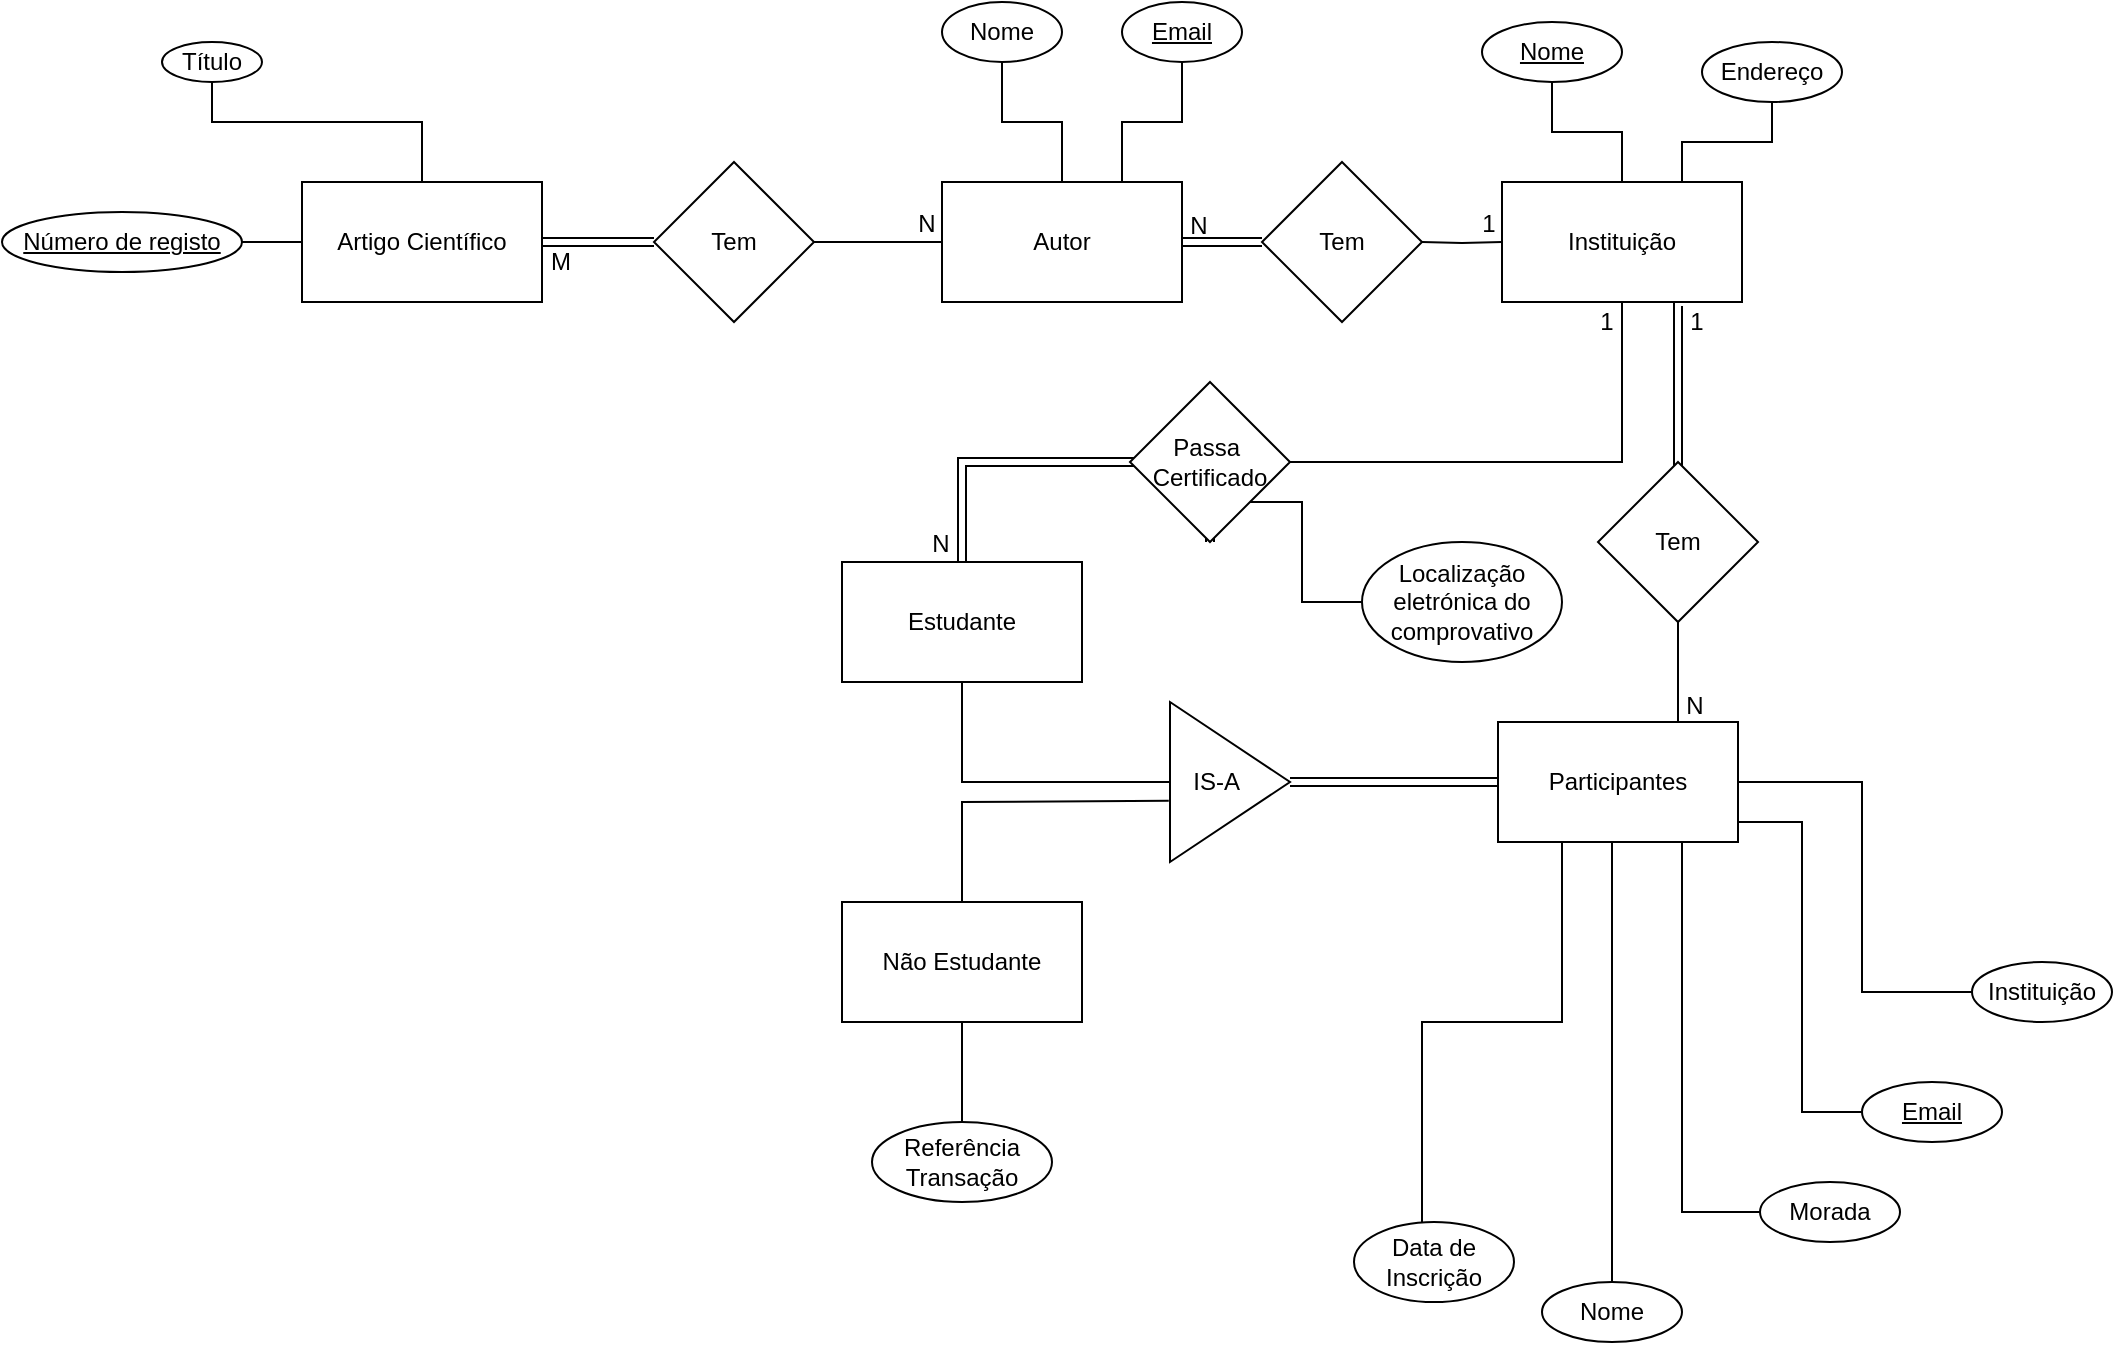 <mxfile version="24.0.0" type="device">
  <diagram name="Página-1" id="SrWvhiI7-UcSUbpZ43rC">
    <mxGraphModel dx="2062" dy="684" grid="1" gridSize="10" guides="1" tooltips="1" connect="1" arrows="1" fold="1" page="1" pageScale="1" pageWidth="827" pageHeight="1169" math="0" shadow="0">
      <root>
        <mxCell id="0" />
        <mxCell id="1" parent="0" />
        <mxCell id="OsvRj8Ey0yu-5x5lteY_-1" value="Artigo Científico" style="rounded=0;whiteSpace=wrap;html=1;" vertex="1" parent="1">
          <mxGeometry x="70" y="270" width="120" height="60" as="geometry" />
        </mxCell>
        <mxCell id="OsvRj8Ey0yu-5x5lteY_-6" style="edgeStyle=orthogonalEdgeStyle;rounded=0;orthogonalLoop=1;jettySize=auto;html=1;exitX=0.5;exitY=1;exitDx=0;exitDy=0;entryX=0.5;entryY=0;entryDx=0;entryDy=0;endArrow=none;endFill=0;" edge="1" parent="1" source="OsvRj8Ey0yu-5x5lteY_-2" target="OsvRj8Ey0yu-5x5lteY_-1">
          <mxGeometry relative="1" as="geometry">
            <mxPoint x="25" y="265" as="sourcePoint" />
            <mxPoint x="130" y="315" as="targetPoint" />
            <Array as="points">
              <mxPoint x="25" y="240" />
              <mxPoint x="130" y="240" />
            </Array>
          </mxGeometry>
        </mxCell>
        <mxCell id="OsvRj8Ey0yu-5x5lteY_-2" value="Título" style="ellipse;whiteSpace=wrap;html=1;" vertex="1" parent="1">
          <mxGeometry y="200" width="50" height="20" as="geometry" />
        </mxCell>
        <mxCell id="OsvRj8Ey0yu-5x5lteY_-7" value="" style="edgeStyle=orthogonalEdgeStyle;rounded=0;orthogonalLoop=1;jettySize=auto;html=1;endArrow=none;endFill=0;" edge="1" parent="1" source="OsvRj8Ey0yu-5x5lteY_-3" target="OsvRj8Ey0yu-5x5lteY_-1">
          <mxGeometry relative="1" as="geometry" />
        </mxCell>
        <mxCell id="OsvRj8Ey0yu-5x5lteY_-3" value="&lt;u&gt;Número de registo&lt;/u&gt;" style="ellipse;whiteSpace=wrap;html=1;" vertex="1" parent="1">
          <mxGeometry x="-80" y="285" width="120" height="30" as="geometry" />
        </mxCell>
        <mxCell id="OsvRj8Ey0yu-5x5lteY_-8" value="" style="endArrow=none;html=1;rounded=0;exitX=1;exitY=0.5;exitDx=0;exitDy=0;entryX=0;entryY=0.5;entryDx=0;entryDy=0;shape=link;" edge="1" parent="1" source="OsvRj8Ey0yu-5x5lteY_-1" target="OsvRj8Ey0yu-5x5lteY_-9">
          <mxGeometry width="50" height="50" relative="1" as="geometry">
            <mxPoint x="260" y="330" as="sourcePoint" />
            <mxPoint x="380" y="300" as="targetPoint" />
          </mxGeometry>
        </mxCell>
        <mxCell id="OsvRj8Ey0yu-5x5lteY_-11" value="" style="edgeStyle=orthogonalEdgeStyle;rounded=0;orthogonalLoop=1;jettySize=auto;html=1;endArrow=none;endFill=0;" edge="1" parent="1" source="OsvRj8Ey0yu-5x5lteY_-9" target="OsvRj8Ey0yu-5x5lteY_-10">
          <mxGeometry relative="1" as="geometry" />
        </mxCell>
        <mxCell id="OsvRj8Ey0yu-5x5lteY_-9" value="Tem" style="rhombus;whiteSpace=wrap;html=1;" vertex="1" parent="1">
          <mxGeometry x="246" y="260" width="80" height="80" as="geometry" />
        </mxCell>
        <mxCell id="OsvRj8Ey0yu-5x5lteY_-10" value="Autor" style="rounded=0;whiteSpace=wrap;html=1;" vertex="1" parent="1">
          <mxGeometry x="390" y="270" width="120" height="60" as="geometry" />
        </mxCell>
        <mxCell id="OsvRj8Ey0yu-5x5lteY_-13" value="" style="edgeStyle=orthogonalEdgeStyle;rounded=0;orthogonalLoop=1;jettySize=auto;html=1;endArrow=none;endFill=0;" edge="1" parent="1" source="OsvRj8Ey0yu-5x5lteY_-12" target="OsvRj8Ey0yu-5x5lteY_-10">
          <mxGeometry relative="1" as="geometry" />
        </mxCell>
        <mxCell id="OsvRj8Ey0yu-5x5lteY_-12" value="Nome" style="ellipse;whiteSpace=wrap;html=1;" vertex="1" parent="1">
          <mxGeometry x="390" y="180" width="60" height="30" as="geometry" />
        </mxCell>
        <mxCell id="OsvRj8Ey0yu-5x5lteY_-15" value="" style="edgeStyle=orthogonalEdgeStyle;rounded=0;orthogonalLoop=1;jettySize=auto;html=1;endArrow=none;endFill=0;" edge="1" parent="1" source="OsvRj8Ey0yu-5x5lteY_-14" target="OsvRj8Ey0yu-5x5lteY_-10">
          <mxGeometry relative="1" as="geometry">
            <Array as="points">
              <mxPoint x="510" y="240" />
              <mxPoint x="480" y="240" />
            </Array>
          </mxGeometry>
        </mxCell>
        <mxCell id="OsvRj8Ey0yu-5x5lteY_-14" value="&lt;u&gt;Email&lt;/u&gt;" style="ellipse;whiteSpace=wrap;html=1;" vertex="1" parent="1">
          <mxGeometry x="480" y="180" width="60" height="30" as="geometry" />
        </mxCell>
        <mxCell id="OsvRj8Ey0yu-5x5lteY_-17" value="" style="edgeStyle=orthogonalEdgeStyle;rounded=0;orthogonalLoop=1;jettySize=auto;html=1;endArrow=none;endFill=0;shape=link;" edge="1" parent="1" source="OsvRj8Ey0yu-5x5lteY_-23" target="OsvRj8Ey0yu-5x5lteY_-10">
          <mxGeometry relative="1" as="geometry">
            <mxPoint x="670" y="300" as="sourcePoint" />
          </mxGeometry>
        </mxCell>
        <mxCell id="OsvRj8Ey0yu-5x5lteY_-18" value="N" style="text;html=1;align=center;verticalAlign=middle;resizable=0;points=[];autosize=1;strokeColor=none;fillColor=none;" vertex="1" parent="1">
          <mxGeometry x="367" y="276" width="30" height="30" as="geometry" />
        </mxCell>
        <mxCell id="OsvRj8Ey0yu-5x5lteY_-21" value="M" style="text;html=1;align=center;verticalAlign=middle;resizable=0;points=[];autosize=1;strokeColor=none;fillColor=none;" vertex="1" parent="1">
          <mxGeometry x="184" y="295" width="30" height="30" as="geometry" />
        </mxCell>
        <mxCell id="OsvRj8Ey0yu-5x5lteY_-60" style="edgeStyle=orthogonalEdgeStyle;rounded=0;orthogonalLoop=1;jettySize=auto;html=1;exitX=0.5;exitY=1;exitDx=0;exitDy=0;entryX=0.5;entryY=0;entryDx=0;entryDy=0;endArrow=none;endFill=0;shape=link;" edge="1" parent="1" source="OsvRj8Ey0yu-5x5lteY_-61" target="OsvRj8Ey0yu-5x5lteY_-57">
          <mxGeometry relative="1" as="geometry">
            <Array as="points">
              <mxPoint x="400" y="410" />
            </Array>
          </mxGeometry>
        </mxCell>
        <mxCell id="OsvRj8Ey0yu-5x5lteY_-63" style="edgeStyle=orthogonalEdgeStyle;rounded=0;orthogonalLoop=1;jettySize=auto;html=1;exitX=0.75;exitY=1;exitDx=0;exitDy=0;endArrow=none;endFill=0;shape=link;" edge="1" parent="1" source="OsvRj8Ey0yu-5x5lteY_-22">
          <mxGeometry relative="1" as="geometry">
            <mxPoint x="758" y="430" as="targetPoint" />
            <Array as="points">
              <mxPoint x="758" y="330" />
            </Array>
          </mxGeometry>
        </mxCell>
        <mxCell id="OsvRj8Ey0yu-5x5lteY_-22" value="Instituição" style="rounded=0;whiteSpace=wrap;html=1;" vertex="1" parent="1">
          <mxGeometry x="670" y="270" width="120" height="60" as="geometry" />
        </mxCell>
        <mxCell id="OsvRj8Ey0yu-5x5lteY_-24" value="" style="edgeStyle=orthogonalEdgeStyle;rounded=0;orthogonalLoop=1;jettySize=auto;html=1;endArrow=none;endFill=0;" edge="1" parent="1" target="OsvRj8Ey0yu-5x5lteY_-23">
          <mxGeometry relative="1" as="geometry">
            <mxPoint x="670" y="300" as="sourcePoint" />
            <mxPoint x="510" y="300" as="targetPoint" />
          </mxGeometry>
        </mxCell>
        <mxCell id="OsvRj8Ey0yu-5x5lteY_-23" value="Tem" style="rhombus;whiteSpace=wrap;html=1;" vertex="1" parent="1">
          <mxGeometry x="550" y="260" width="80" height="80" as="geometry" />
        </mxCell>
        <mxCell id="OsvRj8Ey0yu-5x5lteY_-31" value="" style="edgeStyle=orthogonalEdgeStyle;rounded=0;orthogonalLoop=1;jettySize=auto;html=1;endArrow=none;endFill=0;" edge="1" parent="1" source="OsvRj8Ey0yu-5x5lteY_-27" target="OsvRj8Ey0yu-5x5lteY_-22">
          <mxGeometry relative="1" as="geometry" />
        </mxCell>
        <mxCell id="OsvRj8Ey0yu-5x5lteY_-27" value="&lt;u&gt;Nome&lt;/u&gt;" style="ellipse;whiteSpace=wrap;html=1;" vertex="1" parent="1">
          <mxGeometry x="660" y="190" width="70" height="30" as="geometry" />
        </mxCell>
        <mxCell id="OsvRj8Ey0yu-5x5lteY_-30" value="" style="edgeStyle=orthogonalEdgeStyle;rounded=0;orthogonalLoop=1;jettySize=auto;html=1;endArrow=none;endFill=0;" edge="1" parent="1" source="OsvRj8Ey0yu-5x5lteY_-28" target="OsvRj8Ey0yu-5x5lteY_-22">
          <mxGeometry relative="1" as="geometry">
            <Array as="points">
              <mxPoint x="805" y="250" />
              <mxPoint x="760" y="250" />
            </Array>
          </mxGeometry>
        </mxCell>
        <mxCell id="OsvRj8Ey0yu-5x5lteY_-28" value="Endereço" style="ellipse;whiteSpace=wrap;html=1;" vertex="1" parent="1">
          <mxGeometry x="770" y="200" width="70" height="30" as="geometry" />
        </mxCell>
        <mxCell id="OsvRj8Ey0yu-5x5lteY_-32" value="1" style="text;html=1;align=center;verticalAlign=middle;resizable=0;points=[];autosize=1;strokeColor=none;fillColor=none;" vertex="1" parent="1">
          <mxGeometry x="648" y="276" width="30" height="30" as="geometry" />
        </mxCell>
        <mxCell id="OsvRj8Ey0yu-5x5lteY_-33" value="N" style="text;html=1;align=center;verticalAlign=middle;resizable=0;points=[];autosize=1;strokeColor=none;fillColor=none;" vertex="1" parent="1">
          <mxGeometry x="503" y="277" width="30" height="30" as="geometry" />
        </mxCell>
        <mxCell id="OsvRj8Ey0yu-5x5lteY_-34" value="Participantes" style="rounded=0;whiteSpace=wrap;html=1;" vertex="1" parent="1">
          <mxGeometry x="668" y="540" width="120" height="60" as="geometry" />
        </mxCell>
        <mxCell id="OsvRj8Ey0yu-5x5lteY_-36" value="" style="edgeStyle=orthogonalEdgeStyle;rounded=0;orthogonalLoop=1;jettySize=auto;html=1;endArrow=none;endFill=0;" edge="1" parent="1" source="OsvRj8Ey0yu-5x5lteY_-35" target="OsvRj8Ey0yu-5x5lteY_-34">
          <mxGeometry relative="1" as="geometry">
            <Array as="points">
              <mxPoint x="725" y="650" />
              <mxPoint x="725" y="650" />
            </Array>
          </mxGeometry>
        </mxCell>
        <mxCell id="OsvRj8Ey0yu-5x5lteY_-35" value="Nome" style="ellipse;whiteSpace=wrap;html=1;" vertex="1" parent="1">
          <mxGeometry x="690" y="820" width="70" height="30" as="geometry" />
        </mxCell>
        <mxCell id="OsvRj8Ey0yu-5x5lteY_-44" value="" style="edgeStyle=orthogonalEdgeStyle;rounded=0;orthogonalLoop=1;jettySize=auto;html=1;endArrow=none;endFill=0;entryX=0.25;entryY=1;entryDx=0;entryDy=0;" edge="1" parent="1" source="OsvRj8Ey0yu-5x5lteY_-37" target="OsvRj8Ey0yu-5x5lteY_-34">
          <mxGeometry relative="1" as="geometry">
            <mxPoint x="788" y="590" as="targetPoint" />
            <Array as="points">
              <mxPoint x="760" y="785" />
              <mxPoint x="760" y="600" />
            </Array>
          </mxGeometry>
        </mxCell>
        <mxCell id="OsvRj8Ey0yu-5x5lteY_-37" value="Morada" style="ellipse;whiteSpace=wrap;html=1;" vertex="1" parent="1">
          <mxGeometry x="799" y="770" width="70" height="30" as="geometry" />
        </mxCell>
        <mxCell id="OsvRj8Ey0yu-5x5lteY_-45" value="" style="edgeStyle=orthogonalEdgeStyle;rounded=0;orthogonalLoop=1;jettySize=auto;html=1;endArrow=none;endFill=0;" edge="1" parent="1" source="OsvRj8Ey0yu-5x5lteY_-38" target="OsvRj8Ey0yu-5x5lteY_-34">
          <mxGeometry relative="1" as="geometry">
            <Array as="points">
              <mxPoint x="820" y="735" />
              <mxPoint x="820" y="590" />
            </Array>
          </mxGeometry>
        </mxCell>
        <mxCell id="OsvRj8Ey0yu-5x5lteY_-38" value="&lt;u&gt;Email&lt;/u&gt;" style="ellipse;whiteSpace=wrap;html=1;" vertex="1" parent="1">
          <mxGeometry x="850" y="720" width="70" height="30" as="geometry" />
        </mxCell>
        <mxCell id="OsvRj8Ey0yu-5x5lteY_-46" value="" style="edgeStyle=orthogonalEdgeStyle;rounded=0;orthogonalLoop=1;jettySize=auto;html=1;entryX=0.25;entryY=1;entryDx=0;entryDy=0;endArrow=none;endFill=0;" edge="1" parent="1" source="OsvRj8Ey0yu-5x5lteY_-39" target="OsvRj8Ey0yu-5x5lteY_-34">
          <mxGeometry relative="1" as="geometry">
            <Array as="points">
              <mxPoint x="630" y="690" />
              <mxPoint x="700" y="690" />
              <mxPoint x="700" y="600" />
            </Array>
          </mxGeometry>
        </mxCell>
        <mxCell id="OsvRj8Ey0yu-5x5lteY_-39" value="Data de Inscrição" style="ellipse;whiteSpace=wrap;html=1;" vertex="1" parent="1">
          <mxGeometry x="596" y="790" width="80" height="40" as="geometry" />
        </mxCell>
        <mxCell id="OsvRj8Ey0yu-5x5lteY_-41" value="" style="edgeStyle=orthogonalEdgeStyle;rounded=0;orthogonalLoop=1;jettySize=auto;html=1;endArrow=none;endFill=0;" edge="1" parent="1" source="OsvRj8Ey0yu-5x5lteY_-40" target="OsvRj8Ey0yu-5x5lteY_-34">
          <mxGeometry relative="1" as="geometry">
            <Array as="points">
              <mxPoint x="850" y="675" />
              <mxPoint x="850" y="570" />
            </Array>
          </mxGeometry>
        </mxCell>
        <mxCell id="OsvRj8Ey0yu-5x5lteY_-40" value="Instituição" style="ellipse;whiteSpace=wrap;html=1;" vertex="1" parent="1">
          <mxGeometry x="905" y="660" width="70" height="30" as="geometry" />
        </mxCell>
        <mxCell id="OsvRj8Ey0yu-5x5lteY_-47" value="" style="endArrow=none;html=1;rounded=0;exitX=0;exitY=0.5;exitDx=0;exitDy=0;shape=link;entryX=1;entryY=0.5;entryDx=0;entryDy=0;" edge="1" parent="1" source="OsvRj8Ey0yu-5x5lteY_-34" target="OsvRj8Ey0yu-5x5lteY_-55">
          <mxGeometry width="50" height="50" relative="1" as="geometry">
            <mxPoint x="860" y="530" as="sourcePoint" />
            <mxPoint x="870" y="570" as="targetPoint" />
          </mxGeometry>
        </mxCell>
        <mxCell id="OsvRj8Ey0yu-5x5lteY_-55" value="IS-A&amp;nbsp; &amp;nbsp;&amp;nbsp;" style="triangle;whiteSpace=wrap;html=1;rotation=0;" vertex="1" parent="1">
          <mxGeometry x="504" y="530" width="60" height="80" as="geometry" />
        </mxCell>
        <mxCell id="OsvRj8Ey0yu-5x5lteY_-56" value="" style="endArrow=none;html=1;rounded=0;exitX=0;exitY=0.5;exitDx=0;exitDy=0;" edge="1" parent="1" source="OsvRj8Ey0yu-5x5lteY_-55" target="OsvRj8Ey0yu-5x5lteY_-57">
          <mxGeometry width="50" height="50" relative="1" as="geometry">
            <mxPoint x="690" y="530" as="sourcePoint" />
            <mxPoint x="430" y="570" as="targetPoint" />
            <Array as="points">
              <mxPoint x="400" y="570" />
            </Array>
          </mxGeometry>
        </mxCell>
        <mxCell id="OsvRj8Ey0yu-5x5lteY_-57" value="Estudante" style="rounded=0;whiteSpace=wrap;html=1;" vertex="1" parent="1">
          <mxGeometry x="340" y="460" width="120" height="60" as="geometry" />
        </mxCell>
        <mxCell id="OsvRj8Ey0yu-5x5lteY_-58" value="Não Estudante" style="rounded=0;whiteSpace=wrap;html=1;" vertex="1" parent="1">
          <mxGeometry x="340" y="630" width="120" height="60" as="geometry" />
        </mxCell>
        <mxCell id="OsvRj8Ey0yu-5x5lteY_-59" value="" style="endArrow=none;html=1;rounded=0;exitX=-0.01;exitY=0.617;exitDx=0;exitDy=0;exitPerimeter=0;entryX=0.5;entryY=0;entryDx=0;entryDy=0;" edge="1" parent="1" source="OsvRj8Ey0yu-5x5lteY_-55" target="OsvRj8Ey0yu-5x5lteY_-58">
          <mxGeometry width="50" height="50" relative="1" as="geometry">
            <mxPoint x="690" y="530" as="sourcePoint" />
            <mxPoint x="400" y="580" as="targetPoint" />
            <Array as="points">
              <mxPoint x="400" y="580" />
            </Array>
          </mxGeometry>
        </mxCell>
        <mxCell id="OsvRj8Ey0yu-5x5lteY_-62" value="" style="edgeStyle=orthogonalEdgeStyle;rounded=0;orthogonalLoop=1;jettySize=auto;html=1;exitX=0.5;exitY=1;exitDx=0;exitDy=0;entryX=0.5;entryY=0;entryDx=0;entryDy=0;endArrow=none;endFill=0;" edge="1" parent="1" source="OsvRj8Ey0yu-5x5lteY_-22" target="OsvRj8Ey0yu-5x5lteY_-61">
          <mxGeometry relative="1" as="geometry">
            <mxPoint x="730" y="330" as="sourcePoint" />
            <mxPoint x="400" y="460" as="targetPoint" />
            <Array as="points">
              <mxPoint x="730" y="410" />
            </Array>
          </mxGeometry>
        </mxCell>
        <mxCell id="OsvRj8Ey0yu-5x5lteY_-68" style="edgeStyle=orthogonalEdgeStyle;rounded=0;orthogonalLoop=1;jettySize=auto;html=1;exitX=1;exitY=1;exitDx=0;exitDy=0;endArrow=none;endFill=0;" edge="1" parent="1" source="OsvRj8Ey0yu-5x5lteY_-61" target="OsvRj8Ey0yu-5x5lteY_-69">
          <mxGeometry relative="1" as="geometry">
            <mxPoint x="580" y="460" as="targetPoint" />
            <Array as="points">
              <mxPoint x="570" y="430" />
              <mxPoint x="570" y="480" />
            </Array>
          </mxGeometry>
        </mxCell>
        <mxCell id="OsvRj8Ey0yu-5x5lteY_-61" value="Passa&amp;nbsp;&lt;div&gt;Certificado&lt;/div&gt;" style="rhombus;whiteSpace=wrap;html=1;" vertex="1" parent="1">
          <mxGeometry x="484" y="370" width="80" height="80" as="geometry" />
        </mxCell>
        <mxCell id="OsvRj8Ey0yu-5x5lteY_-65" style="edgeStyle=orthogonalEdgeStyle;rounded=0;orthogonalLoop=1;jettySize=auto;html=1;exitX=0.5;exitY=1;exitDx=0;exitDy=0;entryX=0.75;entryY=0;entryDx=0;entryDy=0;endArrow=none;endFill=0;" edge="1" parent="1" source="OsvRj8Ey0yu-5x5lteY_-64" target="OsvRj8Ey0yu-5x5lteY_-34">
          <mxGeometry relative="1" as="geometry" />
        </mxCell>
        <mxCell id="OsvRj8Ey0yu-5x5lteY_-64" value="Tem" style="rhombus;whiteSpace=wrap;html=1;" vertex="1" parent="1">
          <mxGeometry x="718" y="410" width="80" height="80" as="geometry" />
        </mxCell>
        <mxCell id="OsvRj8Ey0yu-5x5lteY_-66" value="" style="endArrow=none;html=1;rounded=0;entryX=0.5;entryY=1;entryDx=0;entryDy=0;exitX=0.5;exitY=0;exitDx=0;exitDy=0;" edge="1" parent="1" source="OsvRj8Ey0yu-5x5lteY_-67" target="OsvRj8Ey0yu-5x5lteY_-58">
          <mxGeometry width="50" height="50" relative="1" as="geometry">
            <mxPoint x="400" y="740" as="sourcePoint" />
            <mxPoint x="450" y="580" as="targetPoint" />
          </mxGeometry>
        </mxCell>
        <mxCell id="OsvRj8Ey0yu-5x5lteY_-67" value="Referência&lt;div&gt;Transação&lt;/div&gt;" style="ellipse;whiteSpace=wrap;html=1;" vertex="1" parent="1">
          <mxGeometry x="355" y="740" width="90" height="40" as="geometry" />
        </mxCell>
        <mxCell id="OsvRj8Ey0yu-5x5lteY_-69" value="Localização&lt;div&gt;eletrónica do&lt;/div&gt;&lt;div&gt;comprovativo&lt;/div&gt;" style="ellipse;whiteSpace=wrap;html=1;" vertex="1" parent="1">
          <mxGeometry x="600" y="450" width="100" height="60" as="geometry" />
        </mxCell>
        <mxCell id="OsvRj8Ey0yu-5x5lteY_-70" value="N" style="text;html=1;align=center;verticalAlign=middle;resizable=0;points=[];autosize=1;strokeColor=none;fillColor=none;" vertex="1" parent="1">
          <mxGeometry x="751" y="517" width="30" height="30" as="geometry" />
        </mxCell>
        <mxCell id="OsvRj8Ey0yu-5x5lteY_-71" value="1" style="text;html=1;align=center;verticalAlign=middle;resizable=0;points=[];autosize=1;strokeColor=none;fillColor=none;" vertex="1" parent="1">
          <mxGeometry x="752" y="325" width="30" height="30" as="geometry" />
        </mxCell>
        <mxCell id="OsvRj8Ey0yu-5x5lteY_-72" value="N" style="text;html=1;align=center;verticalAlign=middle;resizable=0;points=[];autosize=1;strokeColor=none;fillColor=none;" vertex="1" parent="1">
          <mxGeometry x="374" y="436" width="30" height="30" as="geometry" />
        </mxCell>
        <mxCell id="OsvRj8Ey0yu-5x5lteY_-73" value="1" style="text;html=1;align=center;verticalAlign=middle;resizable=0;points=[];autosize=1;strokeColor=none;fillColor=none;" vertex="1" parent="1">
          <mxGeometry x="707" y="325" width="30" height="30" as="geometry" />
        </mxCell>
      </root>
    </mxGraphModel>
  </diagram>
</mxfile>
